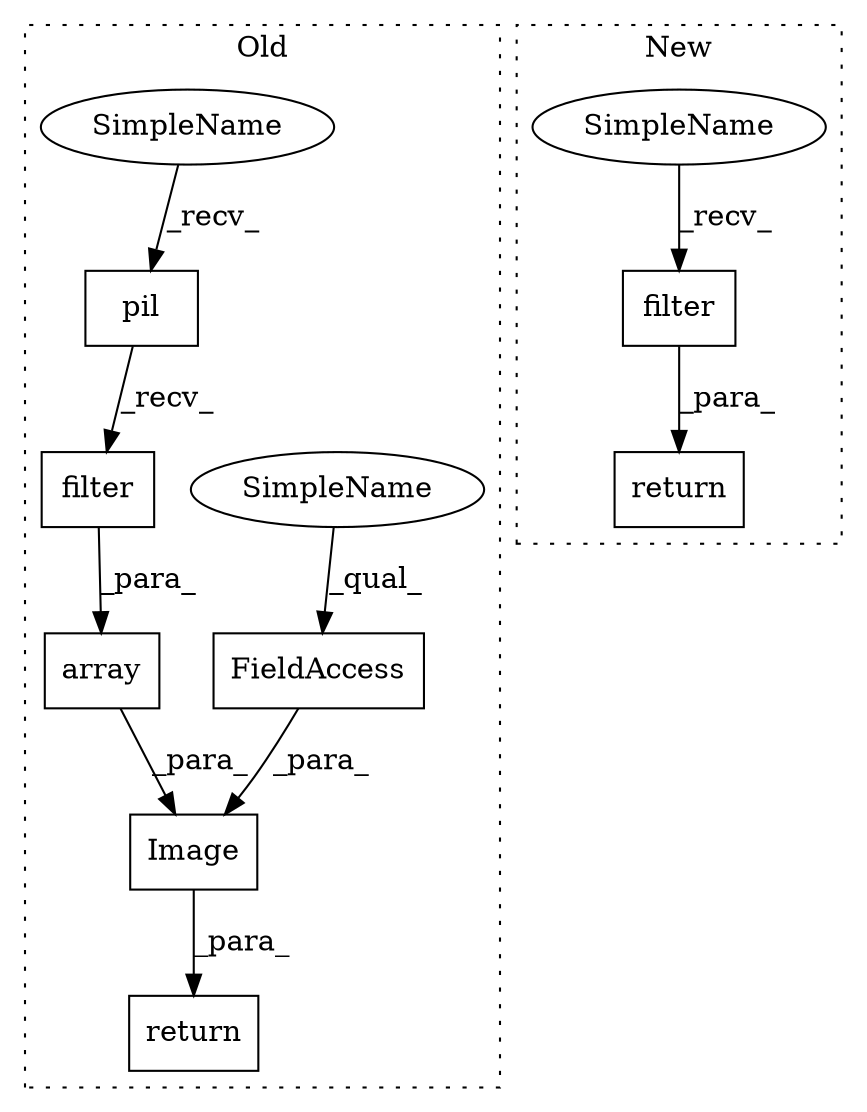 digraph G {
subgraph cluster0 {
1 [label="pil" a="32" s="18380" l="5" shape="box"];
3 [label="FieldAccess" a="22" s="18397" l="17" shape="box"];
4 [label="Image" a="32" s="18356,18414" l="6,1" shape="box"];
5 [label="return" a="41" s="18349" l="7" shape="box"];
7 [label="filter" a="32" s="18386,18394" l="7,1" shape="box"];
8 [label="array" a="32" s="18368,18395" l="6,1" shape="box"];
9 [label="SimpleName" a="42" s="18397" l="5" shape="ellipse"];
10 [label="SimpleName" a="42" s="18374" l="5" shape="ellipse"];
label = "Old";
style="dotted";
}
subgraph cluster1 {
2 [label="filter" a="32" s="18296,18323" l="7,1" shape="box"];
6 [label="return" a="41" s="18283" l="7" shape="box"];
11 [label="SimpleName" a="42" s="18290" l="5" shape="ellipse"];
label = "New";
style="dotted";
}
1 -> 7 [label="_recv_"];
2 -> 6 [label="_para_"];
3 -> 4 [label="_para_"];
4 -> 5 [label="_para_"];
7 -> 8 [label="_para_"];
8 -> 4 [label="_para_"];
9 -> 3 [label="_qual_"];
10 -> 1 [label="_recv_"];
11 -> 2 [label="_recv_"];
}